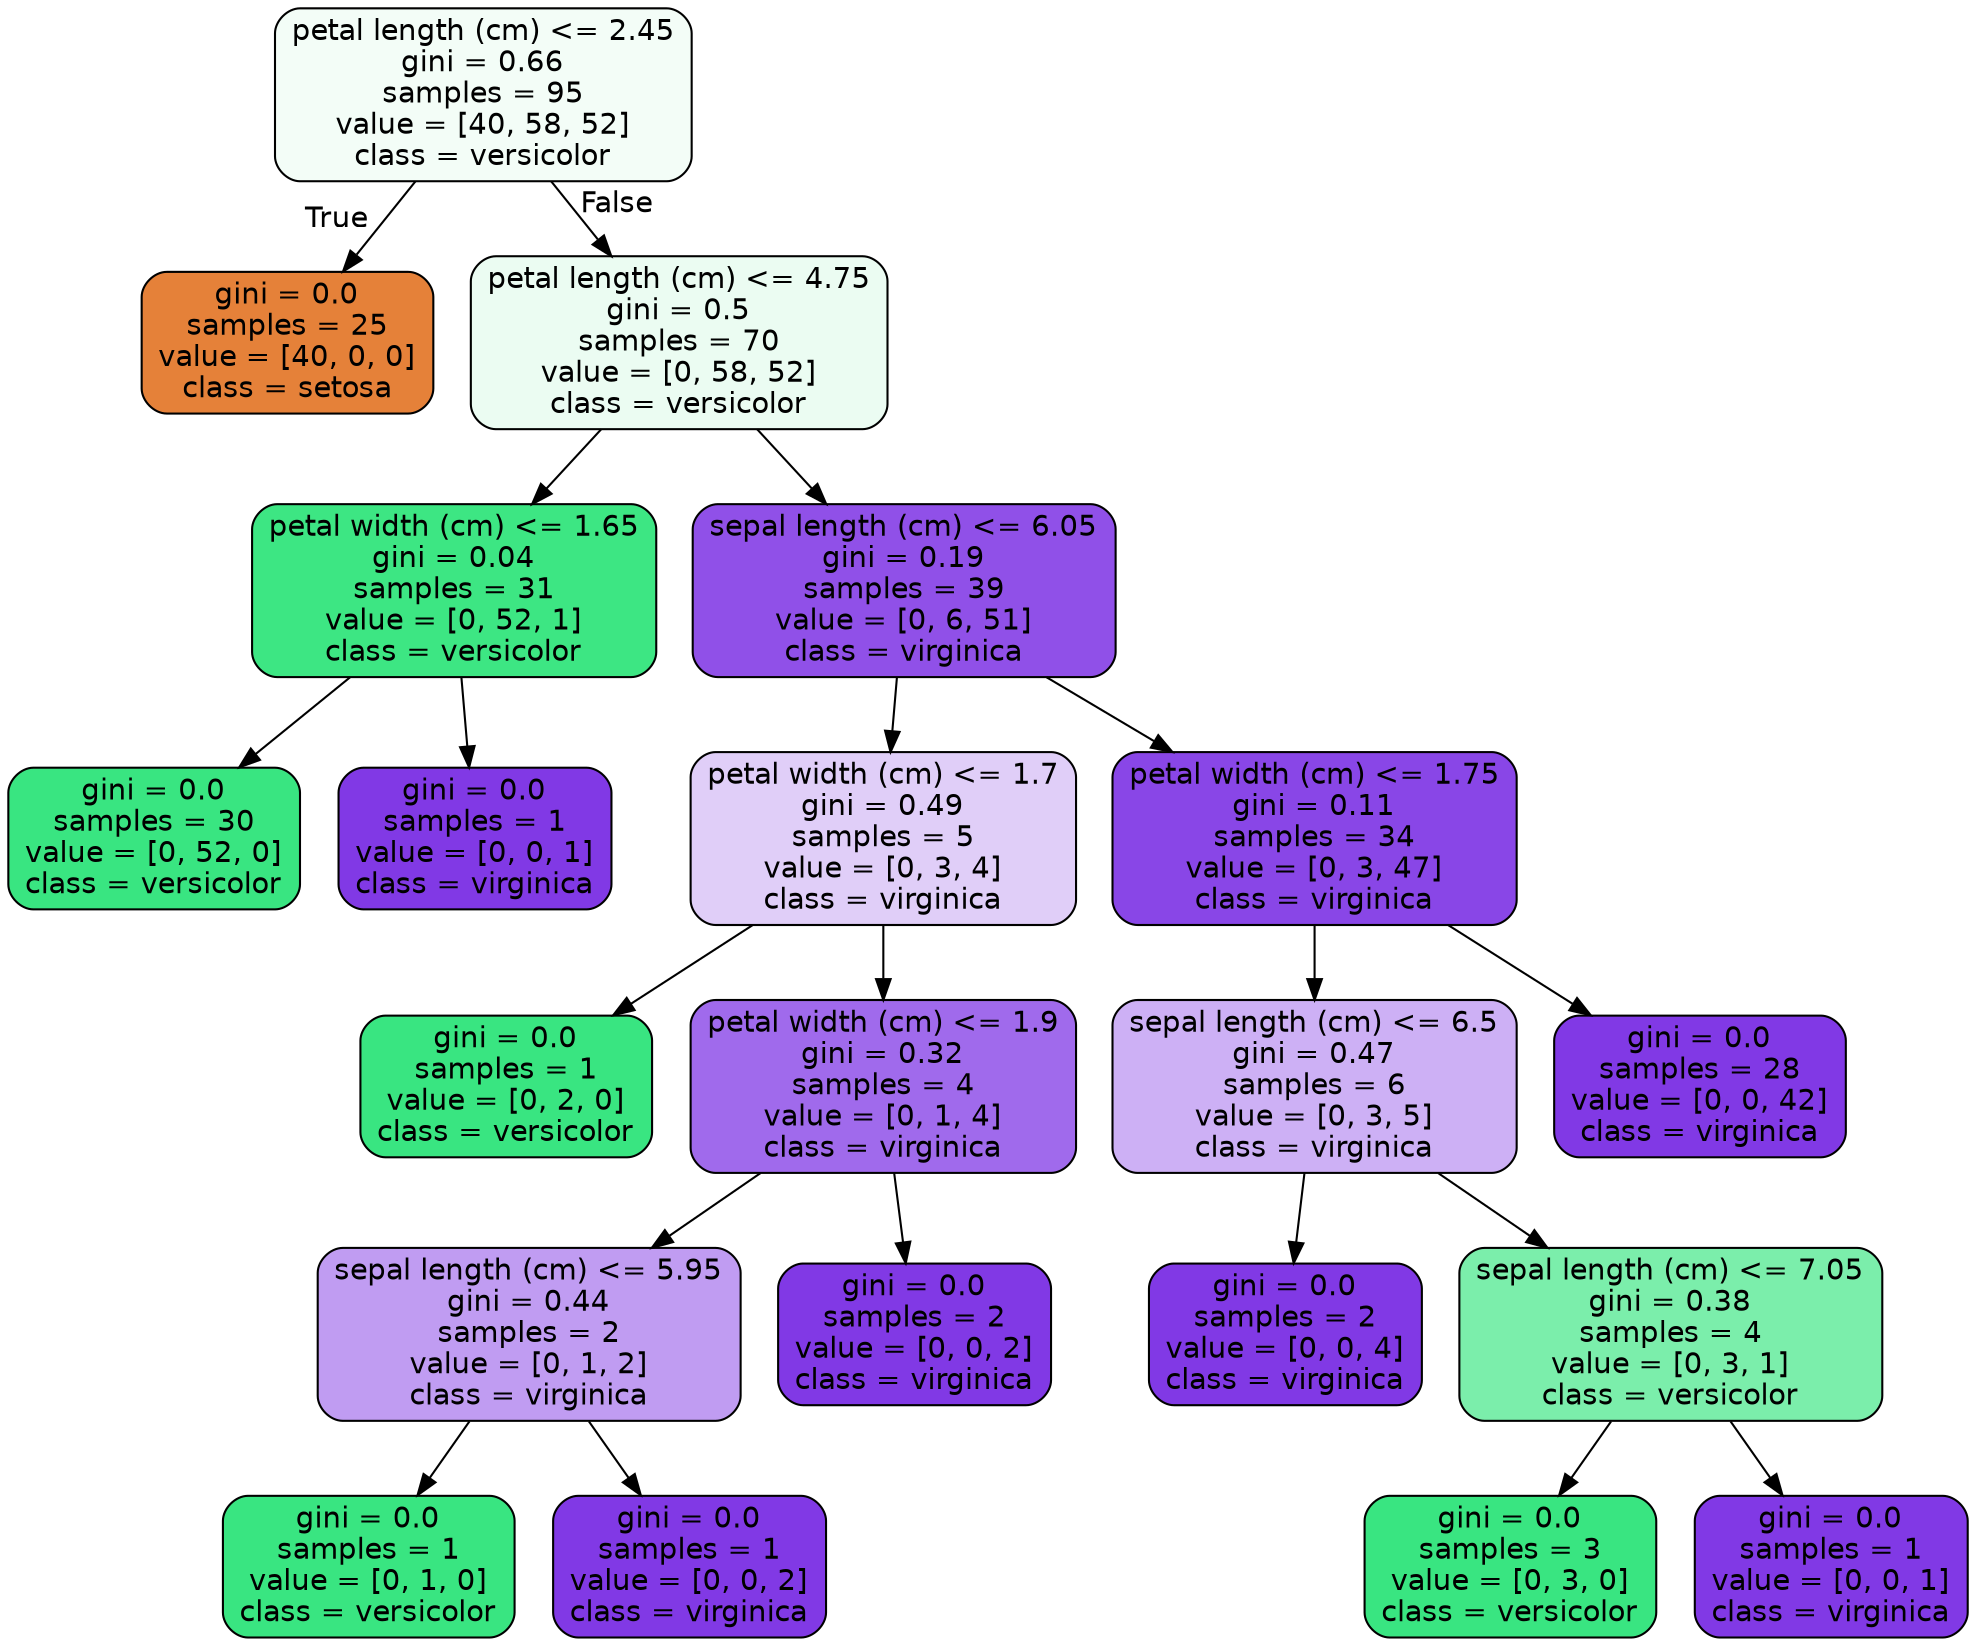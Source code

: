 digraph Tree {
node [shape=box, style="filled, rounded", color="black", fontname=helvetica] ;
edge [fontname=helvetica] ;
0 [label="petal length (cm) <= 2.45\ngini = 0.66\nsamples = 95\nvalue = [40, 58, 52]\nclass = versicolor", fillcolor="#f3fdf7"] ;
1 [label="gini = 0.0\nsamples = 25\nvalue = [40, 0, 0]\nclass = setosa", fillcolor="#e58139"] ;
0 -> 1 [labeldistance=2.5, labelangle=45, headlabel="True"] ;
2 [label="petal length (cm) <= 4.75\ngini = 0.5\nsamples = 70\nvalue = [0, 58, 52]\nclass = versicolor", fillcolor="#ebfcf2"] ;
0 -> 2 [labeldistance=2.5, labelangle=-45, headlabel="False"] ;
3 [label="petal width (cm) <= 1.65\ngini = 0.04\nsamples = 31\nvalue = [0, 52, 1]\nclass = versicolor", fillcolor="#3de683"] ;
2 -> 3 ;
4 [label="gini = 0.0\nsamples = 30\nvalue = [0, 52, 0]\nclass = versicolor", fillcolor="#39e581"] ;
3 -> 4 ;
5 [label="gini = 0.0\nsamples = 1\nvalue = [0, 0, 1]\nclass = virginica", fillcolor="#8139e5"] ;
3 -> 5 ;
6 [label="sepal length (cm) <= 6.05\ngini = 0.19\nsamples = 39\nvalue = [0, 6, 51]\nclass = virginica", fillcolor="#9050e8"] ;
2 -> 6 ;
7 [label="petal width (cm) <= 1.7\ngini = 0.49\nsamples = 5\nvalue = [0, 3, 4]\nclass = virginica", fillcolor="#e0cef8"] ;
6 -> 7 ;
8 [label="gini = 0.0\nsamples = 1\nvalue = [0, 2, 0]\nclass = versicolor", fillcolor="#39e581"] ;
7 -> 8 ;
9 [label="petal width (cm) <= 1.9\ngini = 0.32\nsamples = 4\nvalue = [0, 1, 4]\nclass = virginica", fillcolor="#a06aec"] ;
7 -> 9 ;
10 [label="sepal length (cm) <= 5.95\ngini = 0.44\nsamples = 2\nvalue = [0, 1, 2]\nclass = virginica", fillcolor="#c09cf2"] ;
9 -> 10 ;
11 [label="gini = 0.0\nsamples = 1\nvalue = [0, 1, 0]\nclass = versicolor", fillcolor="#39e581"] ;
10 -> 11 ;
12 [label="gini = 0.0\nsamples = 1\nvalue = [0, 0, 2]\nclass = virginica", fillcolor="#8139e5"] ;
10 -> 12 ;
13 [label="gini = 0.0\nsamples = 2\nvalue = [0, 0, 2]\nclass = virginica", fillcolor="#8139e5"] ;
9 -> 13 ;
14 [label="petal width (cm) <= 1.75\ngini = 0.11\nsamples = 34\nvalue = [0, 3, 47]\nclass = virginica", fillcolor="#8946e7"] ;
6 -> 14 ;
15 [label="sepal length (cm) <= 6.5\ngini = 0.47\nsamples = 6\nvalue = [0, 3, 5]\nclass = virginica", fillcolor="#cdb0f5"] ;
14 -> 15 ;
16 [label="gini = 0.0\nsamples = 2\nvalue = [0, 0, 4]\nclass = virginica", fillcolor="#8139e5"] ;
15 -> 16 ;
17 [label="sepal length (cm) <= 7.05\ngini = 0.38\nsamples = 4\nvalue = [0, 3, 1]\nclass = versicolor", fillcolor="#7beeab"] ;
15 -> 17 ;
18 [label="gini = 0.0\nsamples = 3\nvalue = [0, 3, 0]\nclass = versicolor", fillcolor="#39e581"] ;
17 -> 18 ;
19 [label="gini = 0.0\nsamples = 1\nvalue = [0, 0, 1]\nclass = virginica", fillcolor="#8139e5"] ;
17 -> 19 ;
20 [label="gini = 0.0\nsamples = 28\nvalue = [0, 0, 42]\nclass = virginica", fillcolor="#8139e5"] ;
14 -> 20 ;
}